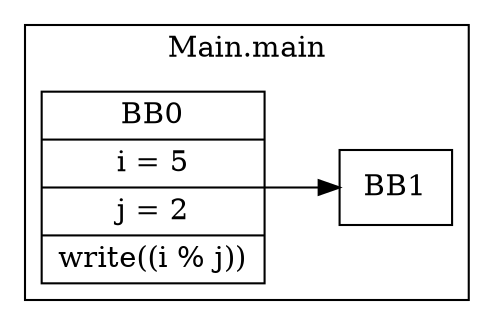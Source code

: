 digraph G {
  graph [ rankdir = "LR" ];
  subgraph cluster_0 {
    label = "Main.main"
    M0_BB0 [
      shape="record"
      label="BB0|i = 5|j = 2|write((i % j))"
    ];
    M0_BB0 -> M0_BB1;
    M0_BB1 [
      shape="record"
      label="BB1"
    ];
  }
}
